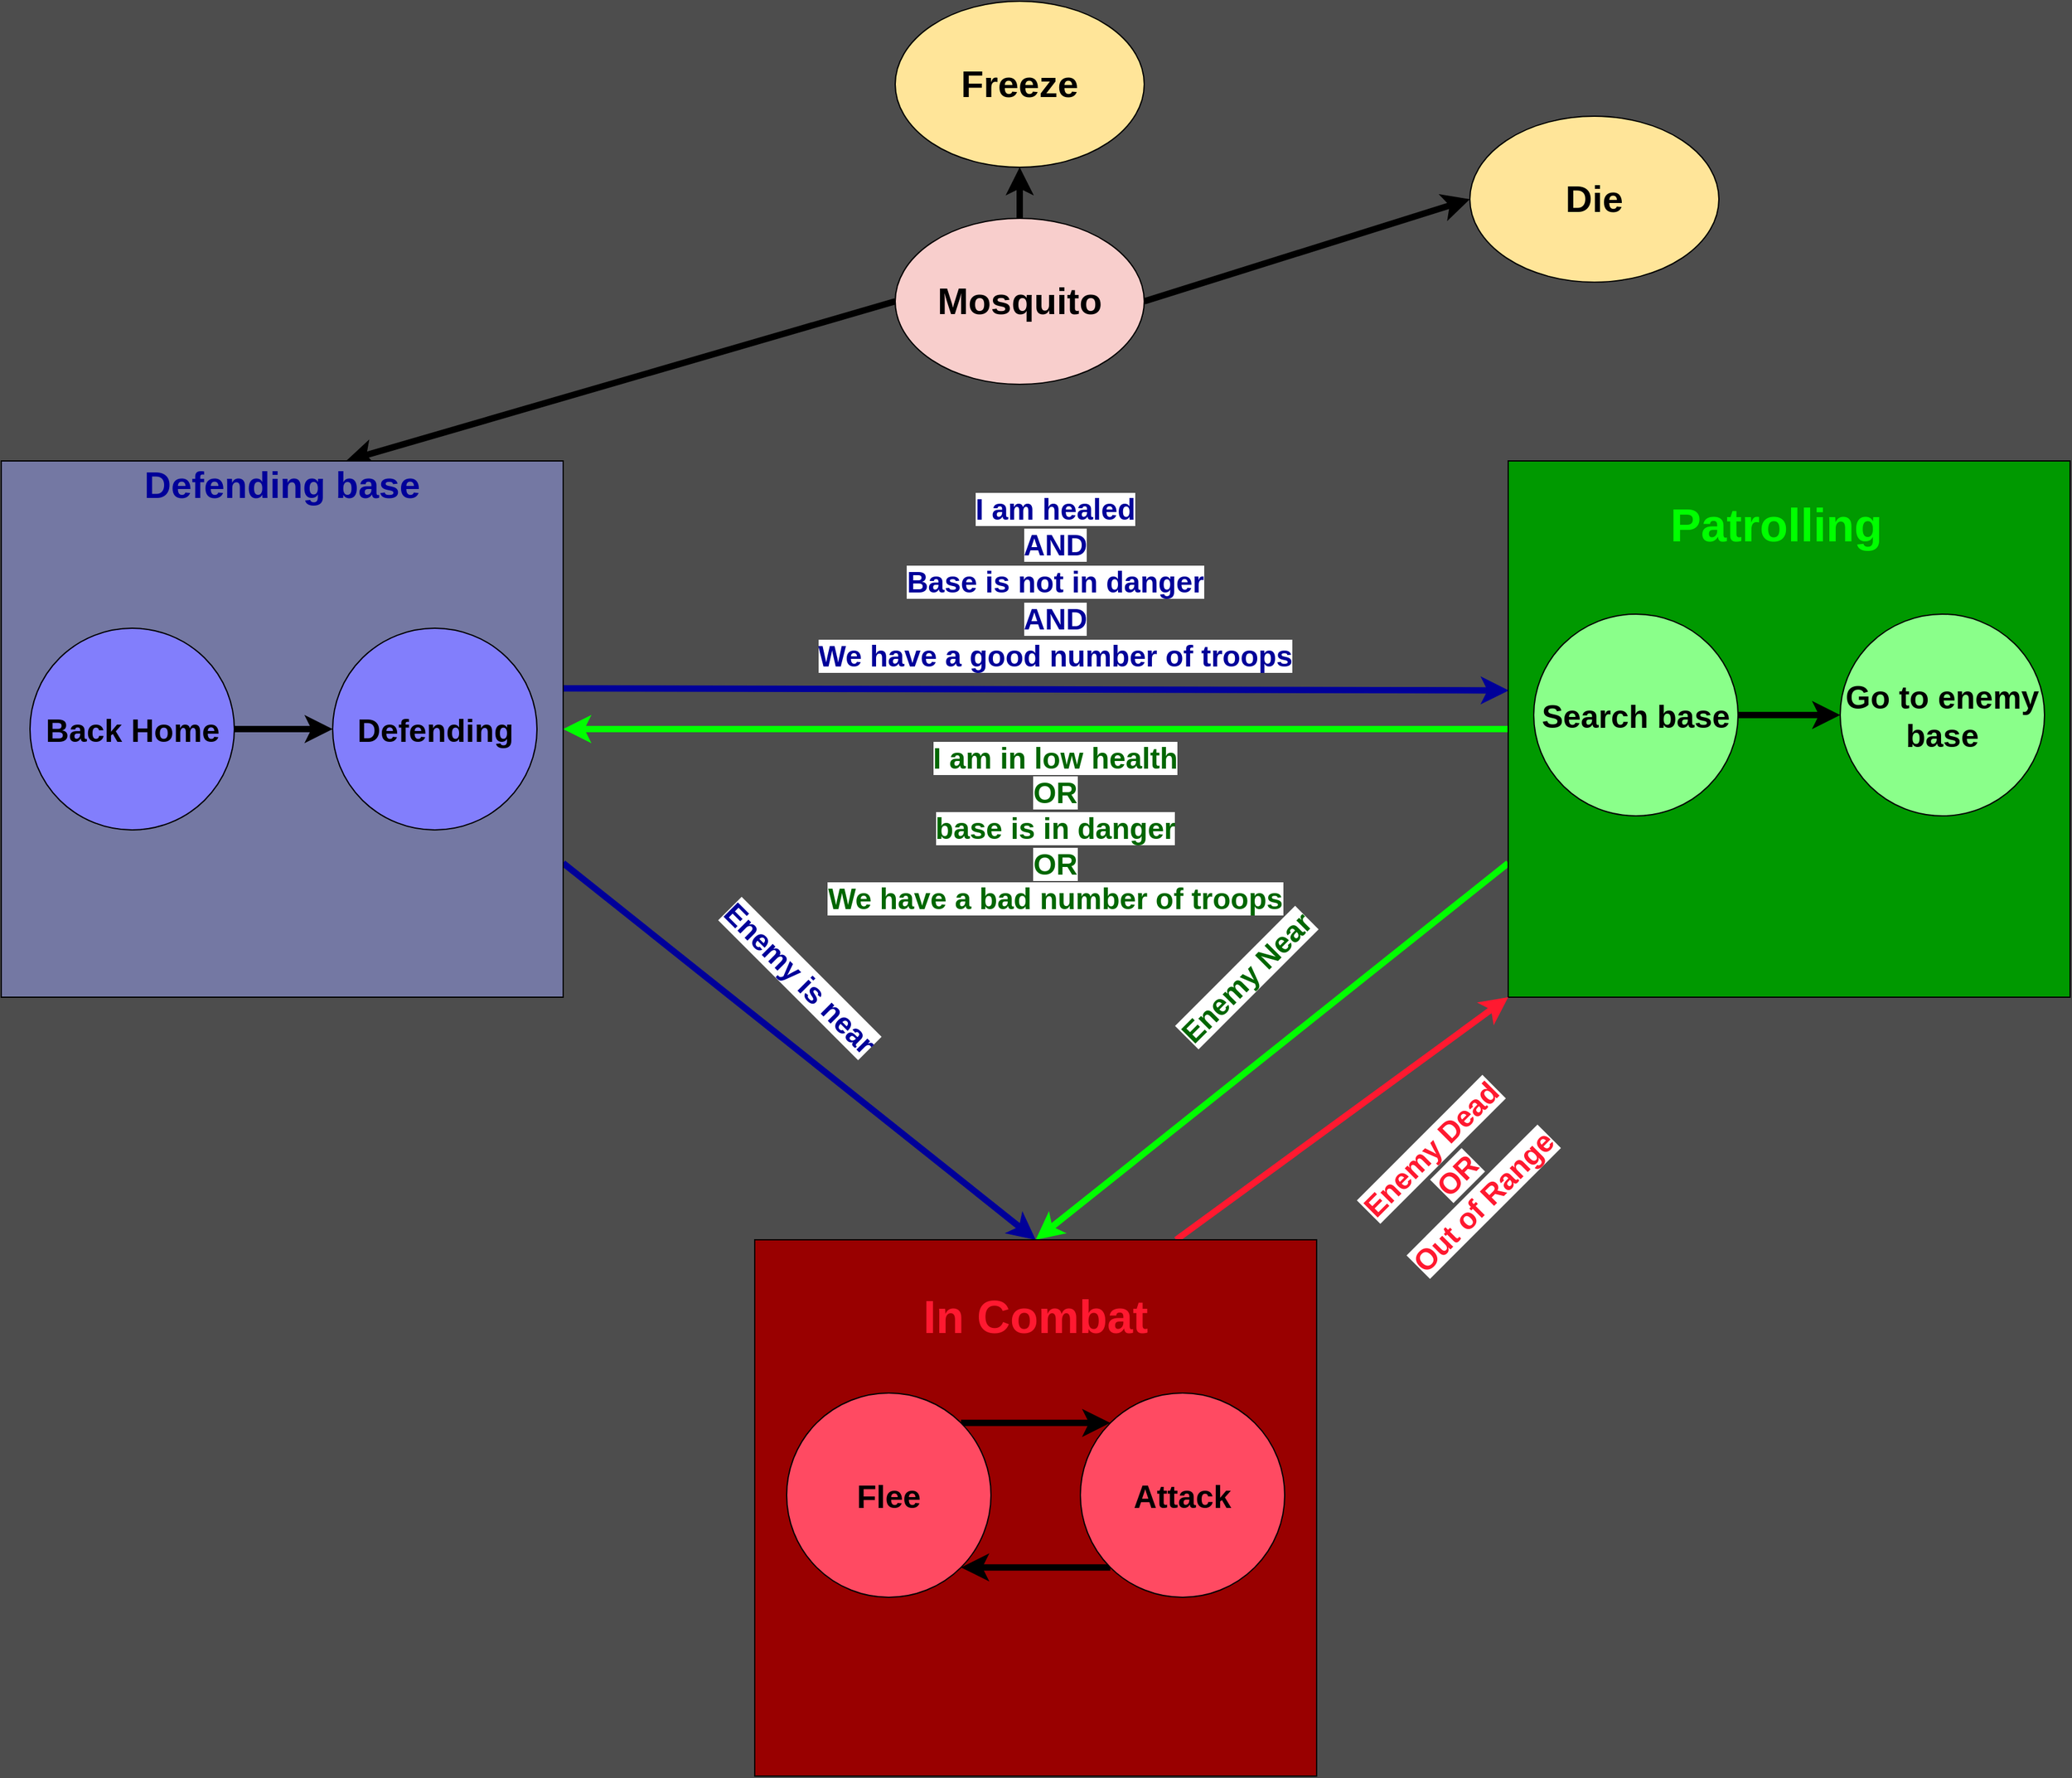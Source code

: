 <mxfile version="14.6.11" type="device"><diagram id="aclPrCi_AGjfuf2ULiEV" name="StateMachine"><mxGraphModel dx="2370" dy="2439" grid="1" gridSize="10" guides="1" tooltips="1" connect="1" arrows="1" fold="1" page="1" pageScale="1" pageWidth="1654" pageHeight="1169" background="#4D4D4D" math="0" shadow="0"><root><mxCell id="0"/><mxCell id="1" parent="0"/><mxCell id="NAgquaSxynf9Wrr1AZSK-1" style="edgeStyle=none;rounded=0;orthogonalLoop=1;jettySize=auto;html=1;exitX=0;exitY=0.5;exitDx=0;exitDy=0;strokeWidth=5;entryX=1;entryY=0.5;entryDx=0;entryDy=0;strokeColor=#00FF00;" parent="1" source="NAgquaSxynf9Wrr1AZSK-15" target="NAgquaSxynf9Wrr1AZSK-11" edge="1"><mxGeometry relative="1" as="geometry"><mxPoint x="540" y="530" as="targetPoint"/><mxPoint x="1030" y="530" as="sourcePoint"/></mxGeometry></mxCell><mxCell id="NAgquaSxynf9Wrr1AZSK-2" style="edgeStyle=none;rounded=0;orthogonalLoop=1;jettySize=auto;html=1;exitX=0;exitY=0.75;exitDx=0;exitDy=0;entryX=0.5;entryY=0;entryDx=0;entryDy=0;strokeWidth=5;strokeColor=#00FF00;" parent="1" source="NAgquaSxynf9Wrr1AZSK-15" target="NAgquaSxynf9Wrr1AZSK-22" edge="1"><mxGeometry relative="1" as="geometry"><mxPoint x="1030" y="635" as="sourcePoint"/><mxPoint x="787.5" y="860" as="targetPoint"/></mxGeometry></mxCell><mxCell id="NAgquaSxynf9Wrr1AZSK-3" style="rounded=0;orthogonalLoop=1;jettySize=auto;html=1;exitX=1;exitY=0.5;exitDx=0;exitDy=0;entryX=0;entryY=0.5;entryDx=0;entryDy=0;strokeWidth=5;" parent="1" source="NAgquaSxynf9Wrr1AZSK-5" target="NAgquaSxynf9Wrr1AZSK-6" edge="1"><mxGeometry relative="1" as="geometry"/></mxCell><mxCell id="NAgquaSxynf9Wrr1AZSK-4" style="edgeStyle=none;rounded=0;orthogonalLoop=1;jettySize=auto;html=1;exitX=0;exitY=0.5;exitDx=0;exitDy=0;entryX=0.5;entryY=0;entryDx=0;entryDy=0;strokeWidth=5;" parent="1" source="NAgquaSxynf9Wrr1AZSK-5" edge="1"><mxGeometry relative="1" as="geometry"><mxPoint x="320" y="320" as="targetPoint"/></mxGeometry></mxCell><mxCell id="reSNTA8TdnTvwND9nbkV-2" style="edgeStyle=orthogonalEdgeStyle;rounded=0;orthogonalLoop=1;jettySize=auto;html=1;exitX=0.5;exitY=0;exitDx=0;exitDy=0;entryX=0.5;entryY=1;entryDx=0;entryDy=0;strokeWidth=5;" edge="1" parent="1" source="NAgquaSxynf9Wrr1AZSK-5" target="reSNTA8TdnTvwND9nbkV-1"><mxGeometry relative="1" as="geometry"/></mxCell><mxCell id="NAgquaSxynf9Wrr1AZSK-5" value="&lt;font style=&quot;font-size: 29px&quot;&gt;&lt;b&gt;Mosquito&lt;br&gt;&lt;/b&gt;&lt;/font&gt;" style="ellipse;whiteSpace=wrap;html=1;fillColor=#F8CECC;" parent="1" vertex="1"><mxGeometry x="750" y="130" width="195" height="130" as="geometry"/></mxCell><mxCell id="NAgquaSxynf9Wrr1AZSK-6" value="&lt;font style=&quot;font-size: 29px&quot;&gt;&lt;b&gt;Die&lt;br&gt;&lt;/b&gt;&lt;/font&gt;" style="ellipse;whiteSpace=wrap;html=1;fillColor=#FFE599;" parent="1" vertex="1"><mxGeometry x="1200" y="50" width="195" height="130" as="geometry"/></mxCell><mxCell id="NAgquaSxynf9Wrr1AZSK-7" style="edgeStyle=none;rounded=0;orthogonalLoop=1;jettySize=auto;html=1;exitX=1.001;exitY=0.424;exitDx=0;exitDy=0;strokeWidth=5;exitPerimeter=0;entryX=0.001;entryY=0.428;entryDx=0;entryDy=0;entryPerimeter=0;strokeColor=#000099;" parent="1" source="NAgquaSxynf9Wrr1AZSK-11" target="NAgquaSxynf9Wrr1AZSK-15" edge="1"><mxGeometry relative="1" as="geometry"><mxPoint x="1029.12" y="500.18" as="targetPoint"/><mxPoint x="540" y="499.76" as="sourcePoint"/></mxGeometry></mxCell><mxCell id="NAgquaSxynf9Wrr1AZSK-8" value="&lt;p style=&quot;line-height: 105%&quot;&gt;&lt;/p&gt;&lt;h1&gt;&lt;/h1&gt;&lt;h1&gt;&lt;span style=&quot;font-size: 23px ; background-color: rgb(255 , 255 , 255)&quot;&gt;&lt;font color=&quot;#006600&quot;&gt;Enemy Near&lt;/font&gt;&lt;/span&gt;&lt;/h1&gt;&lt;p&gt;&lt;/p&gt;" style="text;html=1;align=center;verticalAlign=middle;resizable=0;points=[];autosize=1;rotation=-45;shadow=0;" parent="1" vertex="1"><mxGeometry x="950" y="700" width="150" height="50" as="geometry"/></mxCell><mxCell id="NAgquaSxynf9Wrr1AZSK-9" value="&lt;p style=&quot;line-height: 105%&quot;&gt;&lt;/p&gt;&lt;h1&gt;&lt;/h1&gt;&lt;h1&gt;&lt;span style=&quot;font-size: 23px ; background-color: rgb(255 , 255 , 255)&quot;&gt;&lt;font color=&quot;#ff1930&quot;&gt;Enemy Dead&lt;br&gt;OR&lt;br&gt;Out of Range&lt;/font&gt;&lt;/span&gt;&lt;/h1&gt;&lt;p&gt;&lt;/p&gt;" style="text;html=1;align=center;verticalAlign=middle;resizable=0;points=[];autosize=1;rotation=-45;shadow=0;" parent="1" vertex="1"><mxGeometry x="1110" y="840" width="160" height="80" as="geometry"/></mxCell><mxCell id="NAgquaSxynf9Wrr1AZSK-10" style="edgeStyle=none;rounded=0;orthogonalLoop=1;jettySize=auto;html=1;exitX=1;exitY=0.75;exitDx=0;exitDy=0;entryX=0.5;entryY=0;entryDx=0;entryDy=0;strokeWidth=5;strokeColor=#000099;" parent="1" source="NAgquaSxynf9Wrr1AZSK-11" target="NAgquaSxynf9Wrr1AZSK-22" edge="1"><mxGeometry relative="1" as="geometry"/></mxCell><mxCell id="NAgquaSxynf9Wrr1AZSK-11" value="&lt;font style=&quot;font-size: 29px&quot;&gt;&lt;b&gt;&lt;font color=&quot;#000099&quot;&gt;Defending base&lt;br&gt;&lt;/font&gt;&lt;br&gt;&lt;br&gt;&lt;br&gt;&lt;br&gt;&lt;br&gt;&lt;br&gt;&lt;br&gt;&lt;br&gt;&lt;br&gt;&lt;br&gt;&lt;br&gt;&lt;/b&gt;&lt;/font&gt;" style="rounded=0;whiteSpace=wrap;html=1;align=center;fillColor=#7478A3;" parent="1" vertex="1"><mxGeometry x="50" y="320" width="440" height="420" as="geometry"/></mxCell><mxCell id="NAgquaSxynf9Wrr1AZSK-12" style="edgeStyle=none;rounded=0;orthogonalLoop=1;jettySize=auto;html=1;exitX=1;exitY=0.5;exitDx=0;exitDy=0;entryX=0;entryY=0.5;entryDx=0;entryDy=0;strokeWidth=5;" parent="1" source="NAgquaSxynf9Wrr1AZSK-13" target="NAgquaSxynf9Wrr1AZSK-14" edge="1"><mxGeometry relative="1" as="geometry"/></mxCell><mxCell id="NAgquaSxynf9Wrr1AZSK-13" value="&lt;font style=&quot;font-size: 25px&quot;&gt;&lt;b&gt;Back Home&lt;br&gt;&lt;/b&gt;&lt;/font&gt;" style="ellipse;whiteSpace=wrap;html=1;fillColor=#827EFC;" parent="1" vertex="1"><mxGeometry x="72.5" y="451" width="160" height="158" as="geometry"/></mxCell><mxCell id="NAgquaSxynf9Wrr1AZSK-14" value="&lt;font style=&quot;font-size: 25px&quot;&gt;&lt;b&gt;Defending&lt;br&gt;&lt;/b&gt;&lt;/font&gt;" style="ellipse;whiteSpace=wrap;html=1;fillColor=#827EFC;" parent="1" vertex="1"><mxGeometry x="309.5" y="451" width="160" height="158" as="geometry"/></mxCell><mxCell id="NAgquaSxynf9Wrr1AZSK-15" value="&lt;font style=&quot;font-size: 29px&quot;&gt;&lt;b&gt;&lt;br&gt;&lt;/b&gt;&lt;/font&gt;" style="rounded=0;whiteSpace=wrap;html=1;align=center;fillColor=#009900;" parent="1" vertex="1"><mxGeometry x="1230" y="320" width="440" height="420" as="geometry"/></mxCell><mxCell id="NAgquaSxynf9Wrr1AZSK-16" value="&lt;font style=&quot;font-size: 36px&quot;&gt;&lt;b&gt;&lt;font color=&quot;#00ff00&quot;&gt;Patrolling&lt;/font&gt;&lt;br&gt;&lt;/b&gt;&lt;/font&gt;" style="text;html=1;strokeColor=none;fillColor=none;align=center;verticalAlign=middle;whiteSpace=wrap;rounded=0;" parent="1" vertex="1"><mxGeometry x="1420" y="360" width="40" height="20" as="geometry"/></mxCell><mxCell id="NAgquaSxynf9Wrr1AZSK-17" style="edgeStyle=none;rounded=0;orthogonalLoop=1;jettySize=auto;html=1;exitX=1;exitY=0.5;exitDx=0;exitDy=0;entryX=0;entryY=0.5;entryDx=0;entryDy=0;strokeWidth=5;" parent="1" source="NAgquaSxynf9Wrr1AZSK-18" target="NAgquaSxynf9Wrr1AZSK-19" edge="1"><mxGeometry relative="1" as="geometry"/></mxCell><mxCell id="NAgquaSxynf9Wrr1AZSK-18" value="&lt;font style=&quot;font-size: 25px&quot;&gt;&lt;b&gt;Search base&lt;br&gt;&lt;/b&gt;&lt;/font&gt;" style="ellipse;whiteSpace=wrap;html=1;fillColor=#8AFF8A;" parent="1" vertex="1"><mxGeometry x="1250" y="440" width="160" height="158" as="geometry"/></mxCell><mxCell id="NAgquaSxynf9Wrr1AZSK-19" value="&lt;font style=&quot;font-size: 25px&quot;&gt;&lt;b&gt;Go to enemy base&lt;br&gt;&lt;/b&gt;&lt;/font&gt;" style="ellipse;whiteSpace=wrap;html=1;fillColor=#8AFF8A;" parent="1" vertex="1"><mxGeometry x="1490" y="440" width="160" height="158" as="geometry"/></mxCell><mxCell id="NAgquaSxynf9Wrr1AZSK-20" style="edgeStyle=none;rounded=0;orthogonalLoop=1;jettySize=auto;html=1;exitX=0.75;exitY=0;exitDx=0;exitDy=0;entryX=0;entryY=1;entryDx=0;entryDy=0;strokeWidth=5;strokeColor=#FF1930;" parent="1" source="NAgquaSxynf9Wrr1AZSK-22" target="NAgquaSxynf9Wrr1AZSK-15" edge="1"><mxGeometry relative="1" as="geometry"/></mxCell><mxCell id="NAgquaSxynf9Wrr1AZSK-22" value="&lt;font style=&quot;font-size: 29px&quot;&gt;&lt;b&gt;&lt;br&gt;&lt;/b&gt;&lt;/font&gt;" style="rounded=0;whiteSpace=wrap;html=1;align=center;fillColor=#990000;" parent="1" vertex="1"><mxGeometry x="640" y="930" width="440" height="420" as="geometry"/></mxCell><mxCell id="NAgquaSxynf9Wrr1AZSK-23" value="&lt;font style=&quot;font-size: 36px&quot; color=&quot;#ff1930&quot;&gt;&lt;b&gt;In Combat&lt;/b&gt;&lt;/font&gt;" style="text;html=1;strokeColor=none;fillColor=none;align=center;verticalAlign=middle;whiteSpace=wrap;rounded=0;" parent="1" vertex="1"><mxGeometry x="740" y="980" width="240" height="20" as="geometry"/></mxCell><mxCell id="NAgquaSxynf9Wrr1AZSK-24" style="edgeStyle=none;rounded=0;orthogonalLoop=1;jettySize=auto;html=1;exitX=1;exitY=0;exitDx=0;exitDy=0;entryX=0;entryY=0;entryDx=0;entryDy=0;strokeColor=#000000;strokeWidth=5;" parent="1" source="NAgquaSxynf9Wrr1AZSK-25" target="NAgquaSxynf9Wrr1AZSK-27" edge="1"><mxGeometry relative="1" as="geometry"/></mxCell><mxCell id="NAgquaSxynf9Wrr1AZSK-25" value="&lt;font style=&quot;font-size: 25px&quot;&gt;&lt;b&gt;Flee&lt;br&gt;&lt;/b&gt;&lt;/font&gt;" style="ellipse;whiteSpace=wrap;html=1;fillColor=#FF4A62;" parent="1" vertex="1"><mxGeometry x="665" y="1050" width="160" height="160" as="geometry"/></mxCell><mxCell id="NAgquaSxynf9Wrr1AZSK-26" style="edgeStyle=none;rounded=0;orthogonalLoop=1;jettySize=auto;html=1;exitX=0;exitY=1;exitDx=0;exitDy=0;entryX=1;entryY=1;entryDx=0;entryDy=0;strokeColor=#000000;strokeWidth=5;" parent="1" source="NAgquaSxynf9Wrr1AZSK-27" target="NAgquaSxynf9Wrr1AZSK-25" edge="1"><mxGeometry relative="1" as="geometry"/></mxCell><mxCell id="NAgquaSxynf9Wrr1AZSK-27" value="&lt;font style=&quot;font-size: 25px&quot;&gt;&lt;b&gt;Attack&lt;br&gt;&lt;/b&gt;&lt;/font&gt;" style="ellipse;whiteSpace=wrap;html=1;fillColor=#FF4A62;" parent="1" vertex="1"><mxGeometry x="895" y="1050" width="160" height="160" as="geometry"/></mxCell><mxCell id="NAgquaSxynf9Wrr1AZSK-28" value="&lt;p style=&quot;line-height: 105%&quot;&gt;&lt;/p&gt;&lt;h1&gt;&lt;/h1&gt;&lt;h1&gt;&lt;span style=&quot;font-size: 23px ; background-color: rgb(255 , 255 , 255)&quot;&gt;&lt;font color=&quot;#000099&quot;&gt;I am healed&lt;br&gt;AND&lt;br&gt;Base is not in danger&lt;br&gt;AND&lt;br&gt;We have a good number of troops&lt;/font&gt;&lt;/span&gt;&lt;/h1&gt;&lt;p&gt;&lt;/p&gt;" style="text;html=1;align=center;verticalAlign=middle;resizable=0;points=[];autosize=1;rotation=0;shadow=0;" parent="1" vertex="1"><mxGeometry x="680" y="360" width="390" height="110" as="geometry"/></mxCell><mxCell id="NAgquaSxynf9Wrr1AZSK-29" value="&lt;p style=&quot;line-height: 120%&quot;&gt;&lt;/p&gt;&lt;h1&gt;&lt;/h1&gt;&lt;h1 style=&quot;font-size: 23px&quot;&gt;&lt;font color=&quot;#006600&quot; style=&quot;font-size: 23px ; background-color: rgb(255 , 255 , 255)&quot;&gt;I am in low health&lt;br&gt;&lt;/font&gt;&lt;font color=&quot;#006600&quot; style=&quot;background-color: rgb(255 , 255 , 255)&quot;&gt;OR&lt;/font&gt;&lt;span style=&quot;background-color: rgb(248 , 249 , 250)&quot;&gt;&lt;br&gt;&lt;/span&gt;&lt;b style=&quot;color: rgb(0 , 102 , 0) ; background-color: rgb(255 , 255 , 255)&quot;&gt;base is in danger&lt;br&gt;OR&lt;br&gt;We have a bad number of troops&lt;/b&gt;&lt;/h1&gt;&lt;p&gt;&lt;/p&gt;" style="text;html=1;align=center;verticalAlign=middle;resizable=0;points=[];autosize=1;rotation=0;shadow=0;" parent="1" vertex="1"><mxGeometry x="690" y="553" width="370" height="110" as="geometry"/></mxCell><mxCell id="NAgquaSxynf9Wrr1AZSK-30" value="&lt;p style=&quot;line-height: 105%&quot;&gt;&lt;/p&gt;&lt;h1&gt;&lt;/h1&gt;&lt;h1&gt;&lt;font color=&quot;#000099&quot;&gt;&lt;span style=&quot;font-size: 23px ; background-color: rgb(255 , 255 , 255)&quot;&gt;Enemy is near&lt;/span&gt;&lt;/font&gt;&lt;/h1&gt;&lt;p&gt;&lt;/p&gt;" style="text;html=1;align=center;verticalAlign=middle;resizable=0;points=[];autosize=1;rotation=45;shadow=0;" parent="1" vertex="1"><mxGeometry x="590" y="700" width="170" height="50" as="geometry"/></mxCell><mxCell id="reSNTA8TdnTvwND9nbkV-1" value="&lt;font style=&quot;font-size: 29px&quot;&gt;&lt;b&gt;Freeze&lt;br&gt;&lt;/b&gt;&lt;/font&gt;" style="ellipse;whiteSpace=wrap;html=1;fillColor=#FFE599;" vertex="1" parent="1"><mxGeometry x="750" y="-40" width="195" height="130" as="geometry"/></mxCell></root></mxGraphModel></diagram></mxfile>